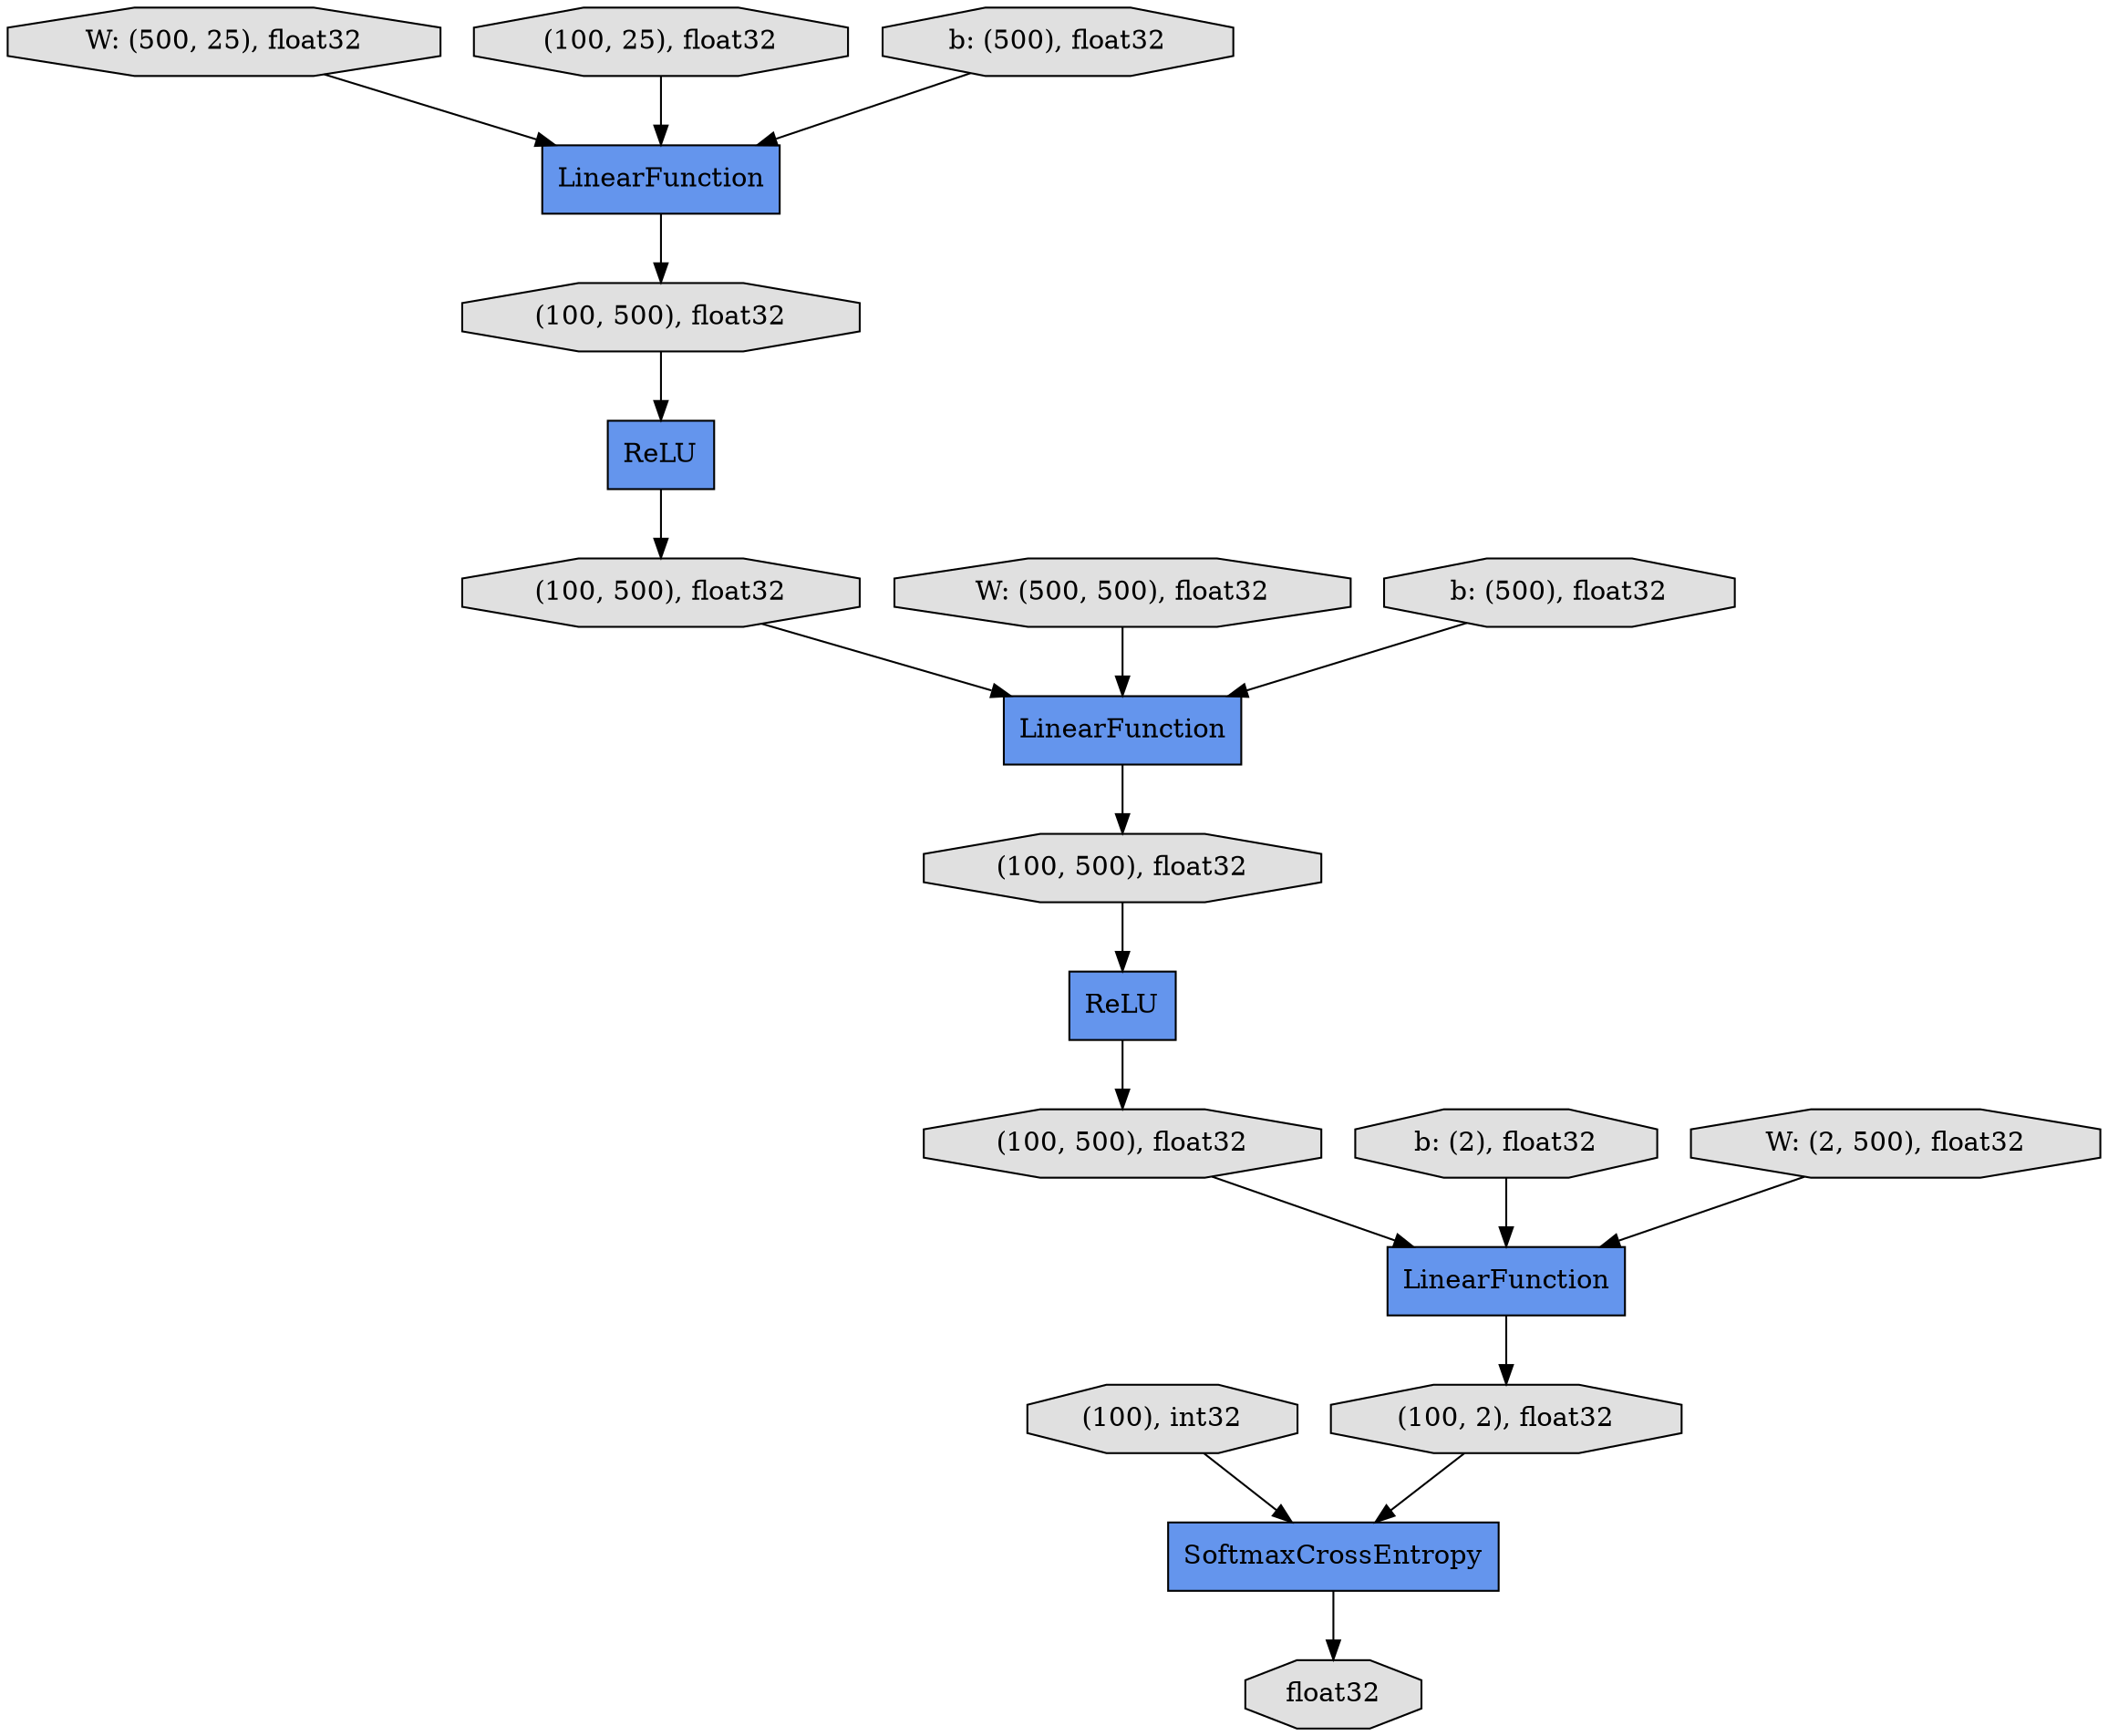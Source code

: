 digraph graphname{rankdir=TB;2721353740352 [label="(100), int32",shape="octagon",fillcolor="#E0E0E0",style="filled"];2721353732240 [label="(100, 500), float32",shape="octagon",fillcolor="#E0E0E0",style="filled"];2721353738480 [label="(100, 500), float32",shape="octagon",fillcolor="#E0E0E0",style="filled"];2721353740736 [label="LinearFunction",shape="record",fillcolor="#6495ED",style="filled"];2721353742896 [label="float32",shape="octagon",fillcolor="#E0E0E0",style="filled"];2721353734928 [label="W: (500, 25), float32",shape="octagon",fillcolor="#E0E0E0",style="filled"];2721353737040 [label="(100, 25), float32",shape="octagon",fillcolor="#E0E0E0",style="filled"];2721353728976 [label="SoftmaxCrossEntropy",shape="record",fillcolor="#6495ED",style="filled"];2721353731040 [label="W: (500, 500), float32",shape="octagon",fillcolor="#E0E0E0",style="filled"];2721353739248 [label="(100, 500), float32",shape="octagon",fillcolor="#E0E0E0",style="filled"];2721353729120 [label="ReLU",shape="record",fillcolor="#6495ED",style="filled"];2721353737568 [label="LinearFunction",shape="record",fillcolor="#6495ED",style="filled"];2721353737616 [label="b: (500), float32",shape="octagon",fillcolor="#E0E0E0",style="filled"];2721353729552 [label="(100, 500), float32",shape="octagon",fillcolor="#E0E0E0",style="filled"];2721353743952 [label="b: (500), float32",shape="octagon",fillcolor="#E0E0E0",style="filled"];2721353739872 [label="b: (2), float32",shape="octagon",fillcolor="#E0E0E0",style="filled"];2721353731808 [label="(100, 2), float32",shape="octagon",fillcolor="#E0E0E0",style="filled"];2721353733920 [label="ReLU",shape="record",fillcolor="#6495ED",style="filled"];2721353740112 [label="LinearFunction",shape="record",fillcolor="#6495ED",style="filled"];2721353744240 [label="W: (2, 500), float32",shape="octagon",fillcolor="#E0E0E0",style="filled"];2721353743952 -> 2721353740112;2721353740736 -> 2721353739248;2721353737616 -> 2721353740736;2721353729552 -> 2721353729120;2721353738480 -> 2721353740112;2721353729120 -> 2721353732240;2721353740112 -> 2721353729552;2721353740352 -> 2721353728976;2721353728976 -> 2721353742896;2721353737568 -> 2721353731808;2721353733920 -> 2721353738480;2721353737040 -> 2721353740736;2721353734928 -> 2721353740736;2721353739248 -> 2721353733920;2721353731040 -> 2721353740112;2721353732240 -> 2721353737568;2721353744240 -> 2721353737568;2721353739872 -> 2721353737568;2721353731808 -> 2721353728976;}